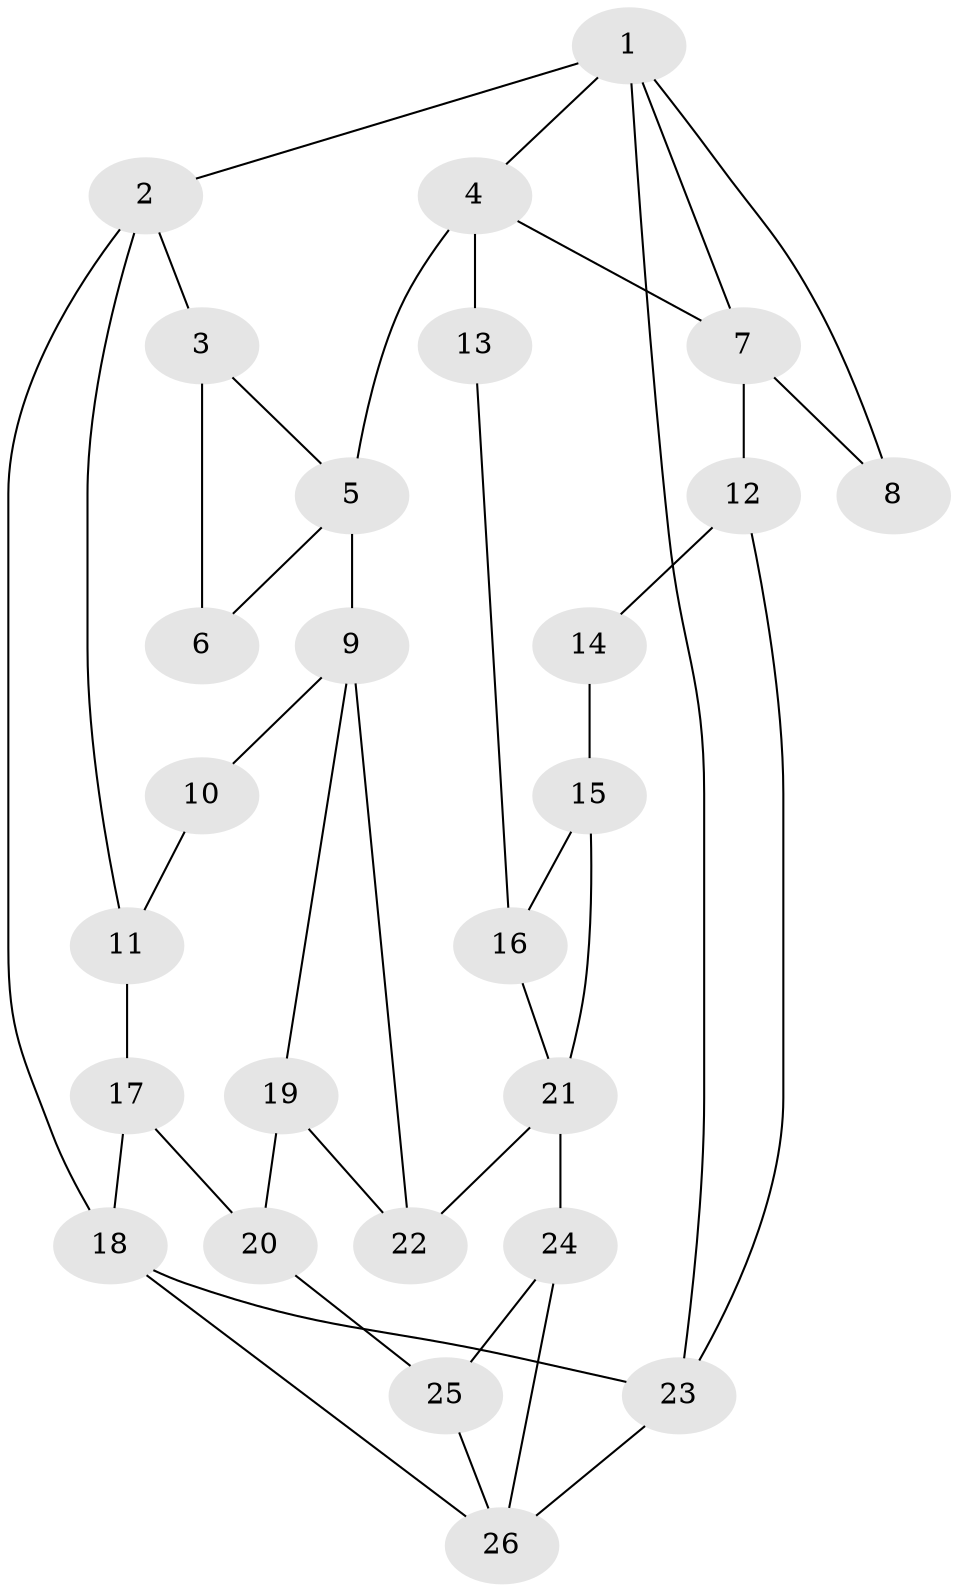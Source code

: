 // original degree distribution, {3: 0.038461538461538464, 6: 0.2692307692307692, 5: 0.38461538461538464, 4: 0.3076923076923077}
// Generated by graph-tools (version 1.1) at 2025/38/03/09/25 02:38:50]
// undirected, 26 vertices, 42 edges
graph export_dot {
graph [start="1"]
  node [color=gray90,style=filled];
  1;
  2;
  3;
  4;
  5;
  6;
  7;
  8;
  9;
  10;
  11;
  12;
  13;
  14;
  15;
  16;
  17;
  18;
  19;
  20;
  21;
  22;
  23;
  24;
  25;
  26;
  1 -- 2 [weight=1.0];
  1 -- 4 [weight=1.0];
  1 -- 7 [weight=1.0];
  1 -- 8 [weight=1.0];
  1 -- 23 [weight=1.0];
  2 -- 3 [weight=1.0];
  2 -- 11 [weight=1.0];
  2 -- 18 [weight=1.0];
  3 -- 5 [weight=1.0];
  3 -- 6 [weight=2.0];
  4 -- 5 [weight=2.0];
  4 -- 7 [weight=1.0];
  4 -- 13 [weight=2.0];
  5 -- 6 [weight=1.0];
  5 -- 9 [weight=2.0];
  7 -- 8 [weight=2.0];
  7 -- 12 [weight=2.0];
  9 -- 10 [weight=2.0];
  9 -- 19 [weight=1.0];
  9 -- 22 [weight=1.0];
  10 -- 11 [weight=1.0];
  11 -- 17 [weight=1.0];
  12 -- 14 [weight=2.0];
  12 -- 23 [weight=1.0];
  13 -- 16 [weight=1.0];
  14 -- 15 [weight=1.0];
  15 -- 16 [weight=1.0];
  15 -- 21 [weight=1.0];
  16 -- 21 [weight=1.0];
  17 -- 18 [weight=1.0];
  17 -- 20 [weight=1.0];
  18 -- 23 [weight=1.0];
  18 -- 26 [weight=1.0];
  19 -- 20 [weight=1.0];
  19 -- 22 [weight=1.0];
  20 -- 25 [weight=1.0];
  21 -- 22 [weight=1.0];
  21 -- 24 [weight=2.0];
  23 -- 26 [weight=1.0];
  24 -- 25 [weight=1.0];
  24 -- 26 [weight=2.0];
  25 -- 26 [weight=2.0];
}
